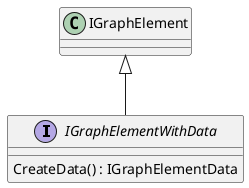 @startuml
interface IGraphElementWithData {
    CreateData() : IGraphElementData
}
IGraphElement <|-- IGraphElementWithData
@enduml
